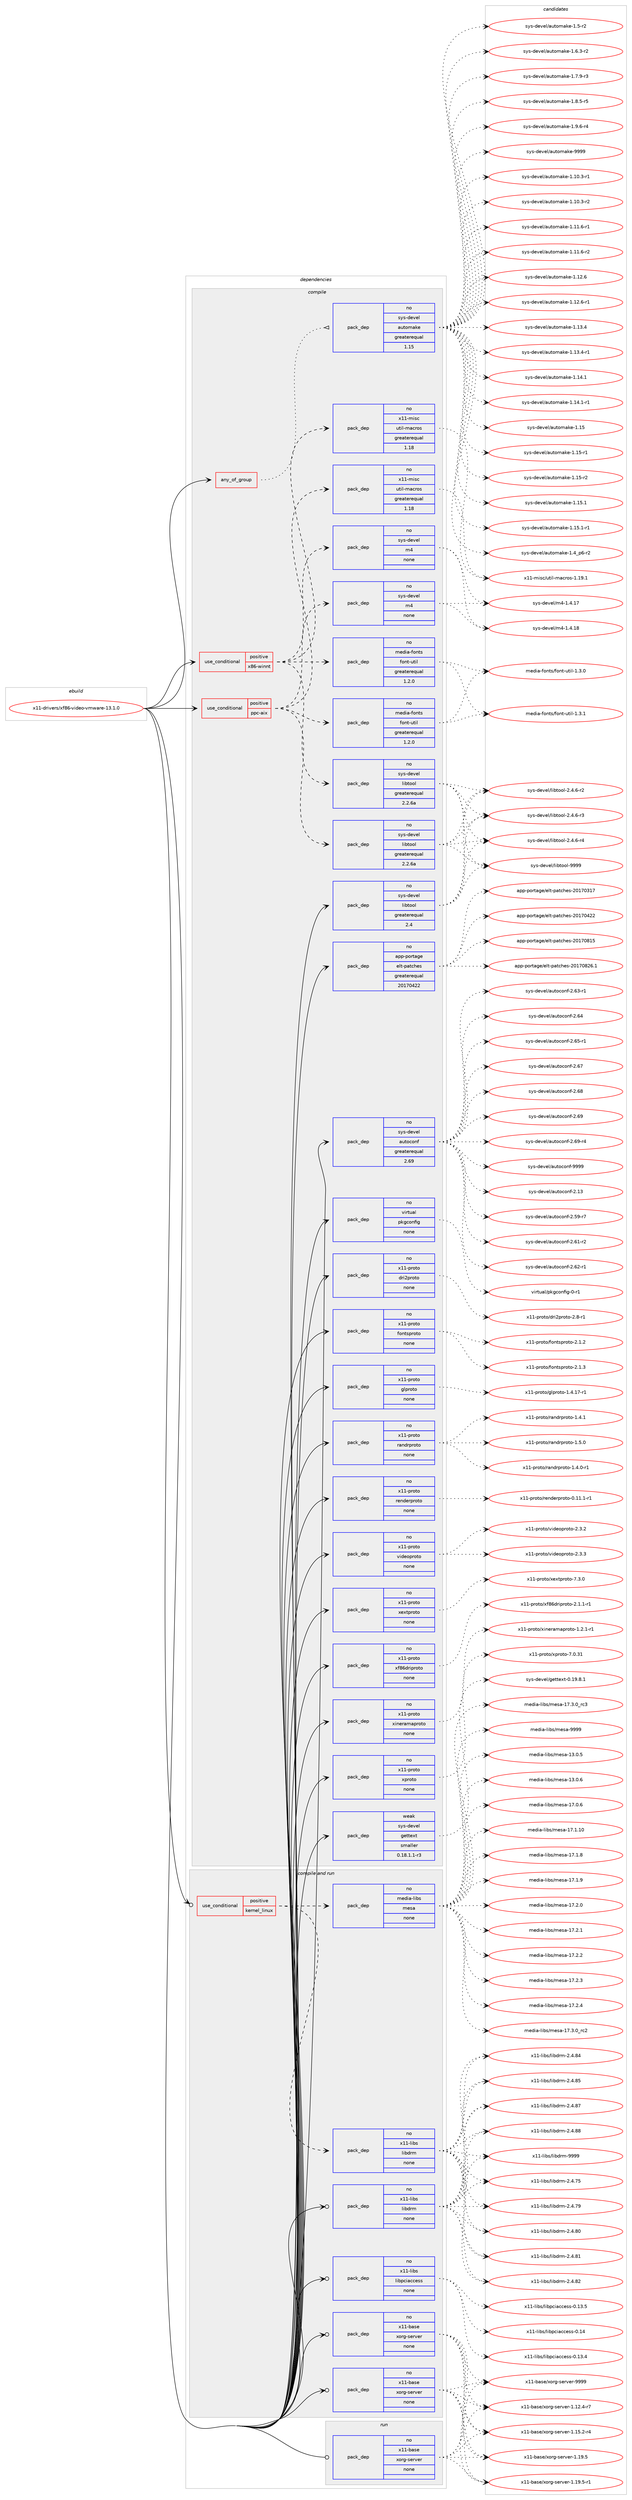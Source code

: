 digraph prolog {

# *************
# Graph options
# *************

newrank=true;
concentrate=true;
compound=true;
graph [rankdir=LR,fontname=Helvetica,fontsize=10,ranksep=1.5];#, ranksep=2.5, nodesep=0.2];
edge  [arrowhead=vee];
node  [fontname=Helvetica,fontsize=10];

# **********
# The ebuild
# **********

subgraph cluster_leftcol {
color=gray;
rank=same;
label=<<i>ebuild</i>>;
id [label="x11-drivers/xf86-video-vmware-13.1.0", color=red, width=4, href="../x11-drivers/xf86-video-vmware-13.1.0.svg"];
}

# ****************
# The dependencies
# ****************

subgraph cluster_midcol {
color=gray;
label=<<i>dependencies</i>>;
subgraph cluster_compile {
fillcolor="#eeeeee";
style=filled;
label=<<i>compile</i>>;
subgraph any9228 {
dependency515594 [label=<<TABLE BORDER="0" CELLBORDER="1" CELLSPACING="0" CELLPADDING="4"><TR><TD CELLPADDING="10">any_of_group</TD></TR></TABLE>>, shape=none, color=red];subgraph pack383946 {
dependency515595 [label=<<TABLE BORDER="0" CELLBORDER="1" CELLSPACING="0" CELLPADDING="4" WIDTH="220"><TR><TD ROWSPAN="6" CELLPADDING="30">pack_dep</TD></TR><TR><TD WIDTH="110">no</TD></TR><TR><TD>sys-devel</TD></TR><TR><TD>automake</TD></TR><TR><TD>greaterequal</TD></TR><TR><TD>1.15</TD></TR></TABLE>>, shape=none, color=blue];
}
dependency515594:e -> dependency515595:w [weight=20,style="dotted",arrowhead="oinv"];
}
id:e -> dependency515594:w [weight=20,style="solid",arrowhead="vee"];
subgraph cond122081 {
dependency515596 [label=<<TABLE BORDER="0" CELLBORDER="1" CELLSPACING="0" CELLPADDING="4"><TR><TD ROWSPAN="3" CELLPADDING="10">use_conditional</TD></TR><TR><TD>positive</TD></TR><TR><TD>ppc-aix</TD></TR></TABLE>>, shape=none, color=red];
subgraph pack383947 {
dependency515597 [label=<<TABLE BORDER="0" CELLBORDER="1" CELLSPACING="0" CELLPADDING="4" WIDTH="220"><TR><TD ROWSPAN="6" CELLPADDING="30">pack_dep</TD></TR><TR><TD WIDTH="110">no</TD></TR><TR><TD>sys-devel</TD></TR><TR><TD>libtool</TD></TR><TR><TD>greaterequal</TD></TR><TR><TD>2.2.6a</TD></TR></TABLE>>, shape=none, color=blue];
}
dependency515596:e -> dependency515597:w [weight=20,style="dashed",arrowhead="vee"];
subgraph pack383948 {
dependency515598 [label=<<TABLE BORDER="0" CELLBORDER="1" CELLSPACING="0" CELLPADDING="4" WIDTH="220"><TR><TD ROWSPAN="6" CELLPADDING="30">pack_dep</TD></TR><TR><TD WIDTH="110">no</TD></TR><TR><TD>sys-devel</TD></TR><TR><TD>m4</TD></TR><TR><TD>none</TD></TR><TR><TD></TD></TR></TABLE>>, shape=none, color=blue];
}
dependency515596:e -> dependency515598:w [weight=20,style="dashed",arrowhead="vee"];
subgraph pack383949 {
dependency515599 [label=<<TABLE BORDER="0" CELLBORDER="1" CELLSPACING="0" CELLPADDING="4" WIDTH="220"><TR><TD ROWSPAN="6" CELLPADDING="30">pack_dep</TD></TR><TR><TD WIDTH="110">no</TD></TR><TR><TD>x11-misc</TD></TR><TR><TD>util-macros</TD></TR><TR><TD>greaterequal</TD></TR><TR><TD>1.18</TD></TR></TABLE>>, shape=none, color=blue];
}
dependency515596:e -> dependency515599:w [weight=20,style="dashed",arrowhead="vee"];
subgraph pack383950 {
dependency515600 [label=<<TABLE BORDER="0" CELLBORDER="1" CELLSPACING="0" CELLPADDING="4" WIDTH="220"><TR><TD ROWSPAN="6" CELLPADDING="30">pack_dep</TD></TR><TR><TD WIDTH="110">no</TD></TR><TR><TD>media-fonts</TD></TR><TR><TD>font-util</TD></TR><TR><TD>greaterequal</TD></TR><TR><TD>1.2.0</TD></TR></TABLE>>, shape=none, color=blue];
}
dependency515596:e -> dependency515600:w [weight=20,style="dashed",arrowhead="vee"];
}
id:e -> dependency515596:w [weight=20,style="solid",arrowhead="vee"];
subgraph cond122082 {
dependency515601 [label=<<TABLE BORDER="0" CELLBORDER="1" CELLSPACING="0" CELLPADDING="4"><TR><TD ROWSPAN="3" CELLPADDING="10">use_conditional</TD></TR><TR><TD>positive</TD></TR><TR><TD>x86-winnt</TD></TR></TABLE>>, shape=none, color=red];
subgraph pack383951 {
dependency515602 [label=<<TABLE BORDER="0" CELLBORDER="1" CELLSPACING="0" CELLPADDING="4" WIDTH="220"><TR><TD ROWSPAN="6" CELLPADDING="30">pack_dep</TD></TR><TR><TD WIDTH="110">no</TD></TR><TR><TD>sys-devel</TD></TR><TR><TD>libtool</TD></TR><TR><TD>greaterequal</TD></TR><TR><TD>2.2.6a</TD></TR></TABLE>>, shape=none, color=blue];
}
dependency515601:e -> dependency515602:w [weight=20,style="dashed",arrowhead="vee"];
subgraph pack383952 {
dependency515603 [label=<<TABLE BORDER="0" CELLBORDER="1" CELLSPACING="0" CELLPADDING="4" WIDTH="220"><TR><TD ROWSPAN="6" CELLPADDING="30">pack_dep</TD></TR><TR><TD WIDTH="110">no</TD></TR><TR><TD>sys-devel</TD></TR><TR><TD>m4</TD></TR><TR><TD>none</TD></TR><TR><TD></TD></TR></TABLE>>, shape=none, color=blue];
}
dependency515601:e -> dependency515603:w [weight=20,style="dashed",arrowhead="vee"];
subgraph pack383953 {
dependency515604 [label=<<TABLE BORDER="0" CELLBORDER="1" CELLSPACING="0" CELLPADDING="4" WIDTH="220"><TR><TD ROWSPAN="6" CELLPADDING="30">pack_dep</TD></TR><TR><TD WIDTH="110">no</TD></TR><TR><TD>x11-misc</TD></TR><TR><TD>util-macros</TD></TR><TR><TD>greaterequal</TD></TR><TR><TD>1.18</TD></TR></TABLE>>, shape=none, color=blue];
}
dependency515601:e -> dependency515604:w [weight=20,style="dashed",arrowhead="vee"];
subgraph pack383954 {
dependency515605 [label=<<TABLE BORDER="0" CELLBORDER="1" CELLSPACING="0" CELLPADDING="4" WIDTH="220"><TR><TD ROWSPAN="6" CELLPADDING="30">pack_dep</TD></TR><TR><TD WIDTH="110">no</TD></TR><TR><TD>media-fonts</TD></TR><TR><TD>font-util</TD></TR><TR><TD>greaterequal</TD></TR><TR><TD>1.2.0</TD></TR></TABLE>>, shape=none, color=blue];
}
dependency515601:e -> dependency515605:w [weight=20,style="dashed",arrowhead="vee"];
}
id:e -> dependency515601:w [weight=20,style="solid",arrowhead="vee"];
subgraph pack383955 {
dependency515606 [label=<<TABLE BORDER="0" CELLBORDER="1" CELLSPACING="0" CELLPADDING="4" WIDTH="220"><TR><TD ROWSPAN="6" CELLPADDING="30">pack_dep</TD></TR><TR><TD WIDTH="110">no</TD></TR><TR><TD>app-portage</TD></TR><TR><TD>elt-patches</TD></TR><TR><TD>greaterequal</TD></TR><TR><TD>20170422</TD></TR></TABLE>>, shape=none, color=blue];
}
id:e -> dependency515606:w [weight=20,style="solid",arrowhead="vee"];
subgraph pack383956 {
dependency515607 [label=<<TABLE BORDER="0" CELLBORDER="1" CELLSPACING="0" CELLPADDING="4" WIDTH="220"><TR><TD ROWSPAN="6" CELLPADDING="30">pack_dep</TD></TR><TR><TD WIDTH="110">no</TD></TR><TR><TD>sys-devel</TD></TR><TR><TD>autoconf</TD></TR><TR><TD>greaterequal</TD></TR><TR><TD>2.69</TD></TR></TABLE>>, shape=none, color=blue];
}
id:e -> dependency515607:w [weight=20,style="solid",arrowhead="vee"];
subgraph pack383957 {
dependency515608 [label=<<TABLE BORDER="0" CELLBORDER="1" CELLSPACING="0" CELLPADDING="4" WIDTH="220"><TR><TD ROWSPAN="6" CELLPADDING="30">pack_dep</TD></TR><TR><TD WIDTH="110">no</TD></TR><TR><TD>sys-devel</TD></TR><TR><TD>libtool</TD></TR><TR><TD>greaterequal</TD></TR><TR><TD>2.4</TD></TR></TABLE>>, shape=none, color=blue];
}
id:e -> dependency515608:w [weight=20,style="solid",arrowhead="vee"];
subgraph pack383958 {
dependency515609 [label=<<TABLE BORDER="0" CELLBORDER="1" CELLSPACING="0" CELLPADDING="4" WIDTH="220"><TR><TD ROWSPAN="6" CELLPADDING="30">pack_dep</TD></TR><TR><TD WIDTH="110">no</TD></TR><TR><TD>virtual</TD></TR><TR><TD>pkgconfig</TD></TR><TR><TD>none</TD></TR><TR><TD></TD></TR></TABLE>>, shape=none, color=blue];
}
id:e -> dependency515609:w [weight=20,style="solid",arrowhead="vee"];
subgraph pack383959 {
dependency515610 [label=<<TABLE BORDER="0" CELLBORDER="1" CELLSPACING="0" CELLPADDING="4" WIDTH="220"><TR><TD ROWSPAN="6" CELLPADDING="30">pack_dep</TD></TR><TR><TD WIDTH="110">no</TD></TR><TR><TD>x11-proto</TD></TR><TR><TD>dri2proto</TD></TR><TR><TD>none</TD></TR><TR><TD></TD></TR></TABLE>>, shape=none, color=blue];
}
id:e -> dependency515610:w [weight=20,style="solid",arrowhead="vee"];
subgraph pack383960 {
dependency515611 [label=<<TABLE BORDER="0" CELLBORDER="1" CELLSPACING="0" CELLPADDING="4" WIDTH="220"><TR><TD ROWSPAN="6" CELLPADDING="30">pack_dep</TD></TR><TR><TD WIDTH="110">no</TD></TR><TR><TD>x11-proto</TD></TR><TR><TD>fontsproto</TD></TR><TR><TD>none</TD></TR><TR><TD></TD></TR></TABLE>>, shape=none, color=blue];
}
id:e -> dependency515611:w [weight=20,style="solid",arrowhead="vee"];
subgraph pack383961 {
dependency515612 [label=<<TABLE BORDER="0" CELLBORDER="1" CELLSPACING="0" CELLPADDING="4" WIDTH="220"><TR><TD ROWSPAN="6" CELLPADDING="30">pack_dep</TD></TR><TR><TD WIDTH="110">no</TD></TR><TR><TD>x11-proto</TD></TR><TR><TD>glproto</TD></TR><TR><TD>none</TD></TR><TR><TD></TD></TR></TABLE>>, shape=none, color=blue];
}
id:e -> dependency515612:w [weight=20,style="solid",arrowhead="vee"];
subgraph pack383962 {
dependency515613 [label=<<TABLE BORDER="0" CELLBORDER="1" CELLSPACING="0" CELLPADDING="4" WIDTH="220"><TR><TD ROWSPAN="6" CELLPADDING="30">pack_dep</TD></TR><TR><TD WIDTH="110">no</TD></TR><TR><TD>x11-proto</TD></TR><TR><TD>randrproto</TD></TR><TR><TD>none</TD></TR><TR><TD></TD></TR></TABLE>>, shape=none, color=blue];
}
id:e -> dependency515613:w [weight=20,style="solid",arrowhead="vee"];
subgraph pack383963 {
dependency515614 [label=<<TABLE BORDER="0" CELLBORDER="1" CELLSPACING="0" CELLPADDING="4" WIDTH="220"><TR><TD ROWSPAN="6" CELLPADDING="30">pack_dep</TD></TR><TR><TD WIDTH="110">no</TD></TR><TR><TD>x11-proto</TD></TR><TR><TD>renderproto</TD></TR><TR><TD>none</TD></TR><TR><TD></TD></TR></TABLE>>, shape=none, color=blue];
}
id:e -> dependency515614:w [weight=20,style="solid",arrowhead="vee"];
subgraph pack383964 {
dependency515615 [label=<<TABLE BORDER="0" CELLBORDER="1" CELLSPACING="0" CELLPADDING="4" WIDTH="220"><TR><TD ROWSPAN="6" CELLPADDING="30">pack_dep</TD></TR><TR><TD WIDTH="110">no</TD></TR><TR><TD>x11-proto</TD></TR><TR><TD>videoproto</TD></TR><TR><TD>none</TD></TR><TR><TD></TD></TR></TABLE>>, shape=none, color=blue];
}
id:e -> dependency515615:w [weight=20,style="solid",arrowhead="vee"];
subgraph pack383965 {
dependency515616 [label=<<TABLE BORDER="0" CELLBORDER="1" CELLSPACING="0" CELLPADDING="4" WIDTH="220"><TR><TD ROWSPAN="6" CELLPADDING="30">pack_dep</TD></TR><TR><TD WIDTH="110">no</TD></TR><TR><TD>x11-proto</TD></TR><TR><TD>xextproto</TD></TR><TR><TD>none</TD></TR><TR><TD></TD></TR></TABLE>>, shape=none, color=blue];
}
id:e -> dependency515616:w [weight=20,style="solid",arrowhead="vee"];
subgraph pack383966 {
dependency515617 [label=<<TABLE BORDER="0" CELLBORDER="1" CELLSPACING="0" CELLPADDING="4" WIDTH="220"><TR><TD ROWSPAN="6" CELLPADDING="30">pack_dep</TD></TR><TR><TD WIDTH="110">no</TD></TR><TR><TD>x11-proto</TD></TR><TR><TD>xf86driproto</TD></TR><TR><TD>none</TD></TR><TR><TD></TD></TR></TABLE>>, shape=none, color=blue];
}
id:e -> dependency515617:w [weight=20,style="solid",arrowhead="vee"];
subgraph pack383967 {
dependency515618 [label=<<TABLE BORDER="0" CELLBORDER="1" CELLSPACING="0" CELLPADDING="4" WIDTH="220"><TR><TD ROWSPAN="6" CELLPADDING="30">pack_dep</TD></TR><TR><TD WIDTH="110">no</TD></TR><TR><TD>x11-proto</TD></TR><TR><TD>xineramaproto</TD></TR><TR><TD>none</TD></TR><TR><TD></TD></TR></TABLE>>, shape=none, color=blue];
}
id:e -> dependency515618:w [weight=20,style="solid",arrowhead="vee"];
subgraph pack383968 {
dependency515619 [label=<<TABLE BORDER="0" CELLBORDER="1" CELLSPACING="0" CELLPADDING="4" WIDTH="220"><TR><TD ROWSPAN="6" CELLPADDING="30">pack_dep</TD></TR><TR><TD WIDTH="110">no</TD></TR><TR><TD>x11-proto</TD></TR><TR><TD>xproto</TD></TR><TR><TD>none</TD></TR><TR><TD></TD></TR></TABLE>>, shape=none, color=blue];
}
id:e -> dependency515619:w [weight=20,style="solid",arrowhead="vee"];
subgraph pack383969 {
dependency515620 [label=<<TABLE BORDER="0" CELLBORDER="1" CELLSPACING="0" CELLPADDING="4" WIDTH="220"><TR><TD ROWSPAN="6" CELLPADDING="30">pack_dep</TD></TR><TR><TD WIDTH="110">weak</TD></TR><TR><TD>sys-devel</TD></TR><TR><TD>gettext</TD></TR><TR><TD>smaller</TD></TR><TR><TD>0.18.1.1-r3</TD></TR></TABLE>>, shape=none, color=blue];
}
id:e -> dependency515620:w [weight=20,style="solid",arrowhead="vee"];
}
subgraph cluster_compileandrun {
fillcolor="#eeeeee";
style=filled;
label=<<i>compile and run</i>>;
subgraph cond122083 {
dependency515621 [label=<<TABLE BORDER="0" CELLBORDER="1" CELLSPACING="0" CELLPADDING="4"><TR><TD ROWSPAN="3" CELLPADDING="10">use_conditional</TD></TR><TR><TD>positive</TD></TR><TR><TD>kernel_linux</TD></TR></TABLE>>, shape=none, color=red];
subgraph pack383970 {
dependency515622 [label=<<TABLE BORDER="0" CELLBORDER="1" CELLSPACING="0" CELLPADDING="4" WIDTH="220"><TR><TD ROWSPAN="6" CELLPADDING="30">pack_dep</TD></TR><TR><TD WIDTH="110">no</TD></TR><TR><TD>x11-libs</TD></TR><TR><TD>libdrm</TD></TR><TR><TD>none</TD></TR><TR><TD></TD></TR></TABLE>>, shape=none, color=blue];
}
dependency515621:e -> dependency515622:w [weight=20,style="dashed",arrowhead="vee"];
subgraph pack383971 {
dependency515623 [label=<<TABLE BORDER="0" CELLBORDER="1" CELLSPACING="0" CELLPADDING="4" WIDTH="220"><TR><TD ROWSPAN="6" CELLPADDING="30">pack_dep</TD></TR><TR><TD WIDTH="110">no</TD></TR><TR><TD>media-libs</TD></TR><TR><TD>mesa</TD></TR><TR><TD>none</TD></TR><TR><TD></TD></TR></TABLE>>, shape=none, color=blue];
}
dependency515621:e -> dependency515623:w [weight=20,style="dashed",arrowhead="vee"];
}
id:e -> dependency515621:w [weight=20,style="solid",arrowhead="odotvee"];
subgraph pack383972 {
dependency515624 [label=<<TABLE BORDER="0" CELLBORDER="1" CELLSPACING="0" CELLPADDING="4" WIDTH="220"><TR><TD ROWSPAN="6" CELLPADDING="30">pack_dep</TD></TR><TR><TD WIDTH="110">no</TD></TR><TR><TD>x11-base</TD></TR><TR><TD>xorg-server</TD></TR><TR><TD>none</TD></TR><TR><TD></TD></TR></TABLE>>, shape=none, color=blue];
}
id:e -> dependency515624:w [weight=20,style="solid",arrowhead="odotvee"];
subgraph pack383973 {
dependency515625 [label=<<TABLE BORDER="0" CELLBORDER="1" CELLSPACING="0" CELLPADDING="4" WIDTH="220"><TR><TD ROWSPAN="6" CELLPADDING="30">pack_dep</TD></TR><TR><TD WIDTH="110">no</TD></TR><TR><TD>x11-base</TD></TR><TR><TD>xorg-server</TD></TR><TR><TD>none</TD></TR><TR><TD></TD></TR></TABLE>>, shape=none, color=blue];
}
id:e -> dependency515625:w [weight=20,style="solid",arrowhead="odotvee"];
subgraph pack383974 {
dependency515626 [label=<<TABLE BORDER="0" CELLBORDER="1" CELLSPACING="0" CELLPADDING="4" WIDTH="220"><TR><TD ROWSPAN="6" CELLPADDING="30">pack_dep</TD></TR><TR><TD WIDTH="110">no</TD></TR><TR><TD>x11-libs</TD></TR><TR><TD>libdrm</TD></TR><TR><TD>none</TD></TR><TR><TD></TD></TR></TABLE>>, shape=none, color=blue];
}
id:e -> dependency515626:w [weight=20,style="solid",arrowhead="odotvee"];
subgraph pack383975 {
dependency515627 [label=<<TABLE BORDER="0" CELLBORDER="1" CELLSPACING="0" CELLPADDING="4" WIDTH="220"><TR><TD ROWSPAN="6" CELLPADDING="30">pack_dep</TD></TR><TR><TD WIDTH="110">no</TD></TR><TR><TD>x11-libs</TD></TR><TR><TD>libpciaccess</TD></TR><TR><TD>none</TD></TR><TR><TD></TD></TR></TABLE>>, shape=none, color=blue];
}
id:e -> dependency515627:w [weight=20,style="solid",arrowhead="odotvee"];
}
subgraph cluster_run {
fillcolor="#eeeeee";
style=filled;
label=<<i>run</i>>;
subgraph pack383976 {
dependency515628 [label=<<TABLE BORDER="0" CELLBORDER="1" CELLSPACING="0" CELLPADDING="4" WIDTH="220"><TR><TD ROWSPAN="6" CELLPADDING="30">pack_dep</TD></TR><TR><TD WIDTH="110">no</TD></TR><TR><TD>x11-base</TD></TR><TR><TD>xorg-server</TD></TR><TR><TD>none</TD></TR><TR><TD></TD></TR></TABLE>>, shape=none, color=blue];
}
id:e -> dependency515628:w [weight=20,style="solid",arrowhead="odot"];
}
}

# **************
# The candidates
# **************

subgraph cluster_choices {
rank=same;
color=gray;
label=<<i>candidates</i>>;

subgraph choice383946 {
color=black;
nodesep=1;
choice11512111545100101118101108479711711611110997107101454946494846514511449 [label="sys-devel/automake-1.10.3-r1", color=red, width=4,href="../sys-devel/automake-1.10.3-r1.svg"];
choice11512111545100101118101108479711711611110997107101454946494846514511450 [label="sys-devel/automake-1.10.3-r2", color=red, width=4,href="../sys-devel/automake-1.10.3-r2.svg"];
choice11512111545100101118101108479711711611110997107101454946494946544511449 [label="sys-devel/automake-1.11.6-r1", color=red, width=4,href="../sys-devel/automake-1.11.6-r1.svg"];
choice11512111545100101118101108479711711611110997107101454946494946544511450 [label="sys-devel/automake-1.11.6-r2", color=red, width=4,href="../sys-devel/automake-1.11.6-r2.svg"];
choice1151211154510010111810110847971171161111099710710145494649504654 [label="sys-devel/automake-1.12.6", color=red, width=4,href="../sys-devel/automake-1.12.6.svg"];
choice11512111545100101118101108479711711611110997107101454946495046544511449 [label="sys-devel/automake-1.12.6-r1", color=red, width=4,href="../sys-devel/automake-1.12.6-r1.svg"];
choice1151211154510010111810110847971171161111099710710145494649514652 [label="sys-devel/automake-1.13.4", color=red, width=4,href="../sys-devel/automake-1.13.4.svg"];
choice11512111545100101118101108479711711611110997107101454946495146524511449 [label="sys-devel/automake-1.13.4-r1", color=red, width=4,href="../sys-devel/automake-1.13.4-r1.svg"];
choice1151211154510010111810110847971171161111099710710145494649524649 [label="sys-devel/automake-1.14.1", color=red, width=4,href="../sys-devel/automake-1.14.1.svg"];
choice11512111545100101118101108479711711611110997107101454946495246494511449 [label="sys-devel/automake-1.14.1-r1", color=red, width=4,href="../sys-devel/automake-1.14.1-r1.svg"];
choice115121115451001011181011084797117116111109971071014549464953 [label="sys-devel/automake-1.15", color=red, width=4,href="../sys-devel/automake-1.15.svg"];
choice1151211154510010111810110847971171161111099710710145494649534511449 [label="sys-devel/automake-1.15-r1", color=red, width=4,href="../sys-devel/automake-1.15-r1.svg"];
choice1151211154510010111810110847971171161111099710710145494649534511450 [label="sys-devel/automake-1.15-r2", color=red, width=4,href="../sys-devel/automake-1.15-r2.svg"];
choice1151211154510010111810110847971171161111099710710145494649534649 [label="sys-devel/automake-1.15.1", color=red, width=4,href="../sys-devel/automake-1.15.1.svg"];
choice11512111545100101118101108479711711611110997107101454946495346494511449 [label="sys-devel/automake-1.15.1-r1", color=red, width=4,href="../sys-devel/automake-1.15.1-r1.svg"];
choice115121115451001011181011084797117116111109971071014549465295112544511450 [label="sys-devel/automake-1.4_p6-r2", color=red, width=4,href="../sys-devel/automake-1.4_p6-r2.svg"];
choice11512111545100101118101108479711711611110997107101454946534511450 [label="sys-devel/automake-1.5-r2", color=red, width=4,href="../sys-devel/automake-1.5-r2.svg"];
choice115121115451001011181011084797117116111109971071014549465446514511450 [label="sys-devel/automake-1.6.3-r2", color=red, width=4,href="../sys-devel/automake-1.6.3-r2.svg"];
choice115121115451001011181011084797117116111109971071014549465546574511451 [label="sys-devel/automake-1.7.9-r3", color=red, width=4,href="../sys-devel/automake-1.7.9-r3.svg"];
choice115121115451001011181011084797117116111109971071014549465646534511453 [label="sys-devel/automake-1.8.5-r5", color=red, width=4,href="../sys-devel/automake-1.8.5-r5.svg"];
choice115121115451001011181011084797117116111109971071014549465746544511452 [label="sys-devel/automake-1.9.6-r4", color=red, width=4,href="../sys-devel/automake-1.9.6-r4.svg"];
choice115121115451001011181011084797117116111109971071014557575757 [label="sys-devel/automake-9999", color=red, width=4,href="../sys-devel/automake-9999.svg"];
dependency515595:e -> choice11512111545100101118101108479711711611110997107101454946494846514511449:w [style=dotted,weight="100"];
dependency515595:e -> choice11512111545100101118101108479711711611110997107101454946494846514511450:w [style=dotted,weight="100"];
dependency515595:e -> choice11512111545100101118101108479711711611110997107101454946494946544511449:w [style=dotted,weight="100"];
dependency515595:e -> choice11512111545100101118101108479711711611110997107101454946494946544511450:w [style=dotted,weight="100"];
dependency515595:e -> choice1151211154510010111810110847971171161111099710710145494649504654:w [style=dotted,weight="100"];
dependency515595:e -> choice11512111545100101118101108479711711611110997107101454946495046544511449:w [style=dotted,weight="100"];
dependency515595:e -> choice1151211154510010111810110847971171161111099710710145494649514652:w [style=dotted,weight="100"];
dependency515595:e -> choice11512111545100101118101108479711711611110997107101454946495146524511449:w [style=dotted,weight="100"];
dependency515595:e -> choice1151211154510010111810110847971171161111099710710145494649524649:w [style=dotted,weight="100"];
dependency515595:e -> choice11512111545100101118101108479711711611110997107101454946495246494511449:w [style=dotted,weight="100"];
dependency515595:e -> choice115121115451001011181011084797117116111109971071014549464953:w [style=dotted,weight="100"];
dependency515595:e -> choice1151211154510010111810110847971171161111099710710145494649534511449:w [style=dotted,weight="100"];
dependency515595:e -> choice1151211154510010111810110847971171161111099710710145494649534511450:w [style=dotted,weight="100"];
dependency515595:e -> choice1151211154510010111810110847971171161111099710710145494649534649:w [style=dotted,weight="100"];
dependency515595:e -> choice11512111545100101118101108479711711611110997107101454946495346494511449:w [style=dotted,weight="100"];
dependency515595:e -> choice115121115451001011181011084797117116111109971071014549465295112544511450:w [style=dotted,weight="100"];
dependency515595:e -> choice11512111545100101118101108479711711611110997107101454946534511450:w [style=dotted,weight="100"];
dependency515595:e -> choice115121115451001011181011084797117116111109971071014549465446514511450:w [style=dotted,weight="100"];
dependency515595:e -> choice115121115451001011181011084797117116111109971071014549465546574511451:w [style=dotted,weight="100"];
dependency515595:e -> choice115121115451001011181011084797117116111109971071014549465646534511453:w [style=dotted,weight="100"];
dependency515595:e -> choice115121115451001011181011084797117116111109971071014549465746544511452:w [style=dotted,weight="100"];
dependency515595:e -> choice115121115451001011181011084797117116111109971071014557575757:w [style=dotted,weight="100"];
}
subgraph choice383947 {
color=black;
nodesep=1;
choice1151211154510010111810110847108105981161111111084550465246544511450 [label="sys-devel/libtool-2.4.6-r2", color=red, width=4,href="../sys-devel/libtool-2.4.6-r2.svg"];
choice1151211154510010111810110847108105981161111111084550465246544511451 [label="sys-devel/libtool-2.4.6-r3", color=red, width=4,href="../sys-devel/libtool-2.4.6-r3.svg"];
choice1151211154510010111810110847108105981161111111084550465246544511452 [label="sys-devel/libtool-2.4.6-r4", color=red, width=4,href="../sys-devel/libtool-2.4.6-r4.svg"];
choice1151211154510010111810110847108105981161111111084557575757 [label="sys-devel/libtool-9999", color=red, width=4,href="../sys-devel/libtool-9999.svg"];
dependency515597:e -> choice1151211154510010111810110847108105981161111111084550465246544511450:w [style=dotted,weight="100"];
dependency515597:e -> choice1151211154510010111810110847108105981161111111084550465246544511451:w [style=dotted,weight="100"];
dependency515597:e -> choice1151211154510010111810110847108105981161111111084550465246544511452:w [style=dotted,weight="100"];
dependency515597:e -> choice1151211154510010111810110847108105981161111111084557575757:w [style=dotted,weight="100"];
}
subgraph choice383948 {
color=black;
nodesep=1;
choice11512111545100101118101108471095245494652464955 [label="sys-devel/m4-1.4.17", color=red, width=4,href="../sys-devel/m4-1.4.17.svg"];
choice11512111545100101118101108471095245494652464956 [label="sys-devel/m4-1.4.18", color=red, width=4,href="../sys-devel/m4-1.4.18.svg"];
dependency515598:e -> choice11512111545100101118101108471095245494652464955:w [style=dotted,weight="100"];
dependency515598:e -> choice11512111545100101118101108471095245494652464956:w [style=dotted,weight="100"];
}
subgraph choice383949 {
color=black;
nodesep=1;
choice120494945109105115994711711610510845109979911411111545494649574649 [label="x11-misc/util-macros-1.19.1", color=red, width=4,href="../x11-misc/util-macros-1.19.1.svg"];
dependency515599:e -> choice120494945109105115994711711610510845109979911411111545494649574649:w [style=dotted,weight="100"];
}
subgraph choice383950 {
color=black;
nodesep=1;
choice10910110010597451021111101161154710211111011645117116105108454946514648 [label="media-fonts/font-util-1.3.0", color=red, width=4,href="../media-fonts/font-util-1.3.0.svg"];
choice10910110010597451021111101161154710211111011645117116105108454946514649 [label="media-fonts/font-util-1.3.1", color=red, width=4,href="../media-fonts/font-util-1.3.1.svg"];
dependency515600:e -> choice10910110010597451021111101161154710211111011645117116105108454946514648:w [style=dotted,weight="100"];
dependency515600:e -> choice10910110010597451021111101161154710211111011645117116105108454946514649:w [style=dotted,weight="100"];
}
subgraph choice383951 {
color=black;
nodesep=1;
choice1151211154510010111810110847108105981161111111084550465246544511450 [label="sys-devel/libtool-2.4.6-r2", color=red, width=4,href="../sys-devel/libtool-2.4.6-r2.svg"];
choice1151211154510010111810110847108105981161111111084550465246544511451 [label="sys-devel/libtool-2.4.6-r3", color=red, width=4,href="../sys-devel/libtool-2.4.6-r3.svg"];
choice1151211154510010111810110847108105981161111111084550465246544511452 [label="sys-devel/libtool-2.4.6-r4", color=red, width=4,href="../sys-devel/libtool-2.4.6-r4.svg"];
choice1151211154510010111810110847108105981161111111084557575757 [label="sys-devel/libtool-9999", color=red, width=4,href="../sys-devel/libtool-9999.svg"];
dependency515602:e -> choice1151211154510010111810110847108105981161111111084550465246544511450:w [style=dotted,weight="100"];
dependency515602:e -> choice1151211154510010111810110847108105981161111111084550465246544511451:w [style=dotted,weight="100"];
dependency515602:e -> choice1151211154510010111810110847108105981161111111084550465246544511452:w [style=dotted,weight="100"];
dependency515602:e -> choice1151211154510010111810110847108105981161111111084557575757:w [style=dotted,weight="100"];
}
subgraph choice383952 {
color=black;
nodesep=1;
choice11512111545100101118101108471095245494652464955 [label="sys-devel/m4-1.4.17", color=red, width=4,href="../sys-devel/m4-1.4.17.svg"];
choice11512111545100101118101108471095245494652464956 [label="sys-devel/m4-1.4.18", color=red, width=4,href="../sys-devel/m4-1.4.18.svg"];
dependency515603:e -> choice11512111545100101118101108471095245494652464955:w [style=dotted,weight="100"];
dependency515603:e -> choice11512111545100101118101108471095245494652464956:w [style=dotted,weight="100"];
}
subgraph choice383953 {
color=black;
nodesep=1;
choice120494945109105115994711711610510845109979911411111545494649574649 [label="x11-misc/util-macros-1.19.1", color=red, width=4,href="../x11-misc/util-macros-1.19.1.svg"];
dependency515604:e -> choice120494945109105115994711711610510845109979911411111545494649574649:w [style=dotted,weight="100"];
}
subgraph choice383954 {
color=black;
nodesep=1;
choice10910110010597451021111101161154710211111011645117116105108454946514648 [label="media-fonts/font-util-1.3.0", color=red, width=4,href="../media-fonts/font-util-1.3.0.svg"];
choice10910110010597451021111101161154710211111011645117116105108454946514649 [label="media-fonts/font-util-1.3.1", color=red, width=4,href="../media-fonts/font-util-1.3.1.svg"];
dependency515605:e -> choice10910110010597451021111101161154710211111011645117116105108454946514648:w [style=dotted,weight="100"];
dependency515605:e -> choice10910110010597451021111101161154710211111011645117116105108454946514649:w [style=dotted,weight="100"];
}
subgraph choice383955 {
color=black;
nodesep=1;
choice97112112451121111141169710310147101108116451129711699104101115455048495548514955 [label="app-portage/elt-patches-20170317", color=red, width=4,href="../app-portage/elt-patches-20170317.svg"];
choice97112112451121111141169710310147101108116451129711699104101115455048495548525050 [label="app-portage/elt-patches-20170422", color=red, width=4,href="../app-portage/elt-patches-20170422.svg"];
choice97112112451121111141169710310147101108116451129711699104101115455048495548564953 [label="app-portage/elt-patches-20170815", color=red, width=4,href="../app-portage/elt-patches-20170815.svg"];
choice971121124511211111411697103101471011081164511297116991041011154550484955485650544649 [label="app-portage/elt-patches-20170826.1", color=red, width=4,href="../app-portage/elt-patches-20170826.1.svg"];
dependency515606:e -> choice97112112451121111141169710310147101108116451129711699104101115455048495548514955:w [style=dotted,weight="100"];
dependency515606:e -> choice97112112451121111141169710310147101108116451129711699104101115455048495548525050:w [style=dotted,weight="100"];
dependency515606:e -> choice97112112451121111141169710310147101108116451129711699104101115455048495548564953:w [style=dotted,weight="100"];
dependency515606:e -> choice971121124511211111411697103101471011081164511297116991041011154550484955485650544649:w [style=dotted,weight="100"];
}
subgraph choice383956 {
color=black;
nodesep=1;
choice115121115451001011181011084797117116111991111101024550464951 [label="sys-devel/autoconf-2.13", color=red, width=4,href="../sys-devel/autoconf-2.13.svg"];
choice1151211154510010111810110847971171161119911111010245504653574511455 [label="sys-devel/autoconf-2.59-r7", color=red, width=4,href="../sys-devel/autoconf-2.59-r7.svg"];
choice1151211154510010111810110847971171161119911111010245504654494511450 [label="sys-devel/autoconf-2.61-r2", color=red, width=4,href="../sys-devel/autoconf-2.61-r2.svg"];
choice1151211154510010111810110847971171161119911111010245504654504511449 [label="sys-devel/autoconf-2.62-r1", color=red, width=4,href="../sys-devel/autoconf-2.62-r1.svg"];
choice1151211154510010111810110847971171161119911111010245504654514511449 [label="sys-devel/autoconf-2.63-r1", color=red, width=4,href="../sys-devel/autoconf-2.63-r1.svg"];
choice115121115451001011181011084797117116111991111101024550465452 [label="sys-devel/autoconf-2.64", color=red, width=4,href="../sys-devel/autoconf-2.64.svg"];
choice1151211154510010111810110847971171161119911111010245504654534511449 [label="sys-devel/autoconf-2.65-r1", color=red, width=4,href="../sys-devel/autoconf-2.65-r1.svg"];
choice115121115451001011181011084797117116111991111101024550465455 [label="sys-devel/autoconf-2.67", color=red, width=4,href="../sys-devel/autoconf-2.67.svg"];
choice115121115451001011181011084797117116111991111101024550465456 [label="sys-devel/autoconf-2.68", color=red, width=4,href="../sys-devel/autoconf-2.68.svg"];
choice115121115451001011181011084797117116111991111101024550465457 [label="sys-devel/autoconf-2.69", color=red, width=4,href="../sys-devel/autoconf-2.69.svg"];
choice1151211154510010111810110847971171161119911111010245504654574511452 [label="sys-devel/autoconf-2.69-r4", color=red, width=4,href="../sys-devel/autoconf-2.69-r4.svg"];
choice115121115451001011181011084797117116111991111101024557575757 [label="sys-devel/autoconf-9999", color=red, width=4,href="../sys-devel/autoconf-9999.svg"];
dependency515607:e -> choice115121115451001011181011084797117116111991111101024550464951:w [style=dotted,weight="100"];
dependency515607:e -> choice1151211154510010111810110847971171161119911111010245504653574511455:w [style=dotted,weight="100"];
dependency515607:e -> choice1151211154510010111810110847971171161119911111010245504654494511450:w [style=dotted,weight="100"];
dependency515607:e -> choice1151211154510010111810110847971171161119911111010245504654504511449:w [style=dotted,weight="100"];
dependency515607:e -> choice1151211154510010111810110847971171161119911111010245504654514511449:w [style=dotted,weight="100"];
dependency515607:e -> choice115121115451001011181011084797117116111991111101024550465452:w [style=dotted,weight="100"];
dependency515607:e -> choice1151211154510010111810110847971171161119911111010245504654534511449:w [style=dotted,weight="100"];
dependency515607:e -> choice115121115451001011181011084797117116111991111101024550465455:w [style=dotted,weight="100"];
dependency515607:e -> choice115121115451001011181011084797117116111991111101024550465456:w [style=dotted,weight="100"];
dependency515607:e -> choice115121115451001011181011084797117116111991111101024550465457:w [style=dotted,weight="100"];
dependency515607:e -> choice1151211154510010111810110847971171161119911111010245504654574511452:w [style=dotted,weight="100"];
dependency515607:e -> choice115121115451001011181011084797117116111991111101024557575757:w [style=dotted,weight="100"];
}
subgraph choice383957 {
color=black;
nodesep=1;
choice1151211154510010111810110847108105981161111111084550465246544511450 [label="sys-devel/libtool-2.4.6-r2", color=red, width=4,href="../sys-devel/libtool-2.4.6-r2.svg"];
choice1151211154510010111810110847108105981161111111084550465246544511451 [label="sys-devel/libtool-2.4.6-r3", color=red, width=4,href="../sys-devel/libtool-2.4.6-r3.svg"];
choice1151211154510010111810110847108105981161111111084550465246544511452 [label="sys-devel/libtool-2.4.6-r4", color=red, width=4,href="../sys-devel/libtool-2.4.6-r4.svg"];
choice1151211154510010111810110847108105981161111111084557575757 [label="sys-devel/libtool-9999", color=red, width=4,href="../sys-devel/libtool-9999.svg"];
dependency515608:e -> choice1151211154510010111810110847108105981161111111084550465246544511450:w [style=dotted,weight="100"];
dependency515608:e -> choice1151211154510010111810110847108105981161111111084550465246544511451:w [style=dotted,weight="100"];
dependency515608:e -> choice1151211154510010111810110847108105981161111111084550465246544511452:w [style=dotted,weight="100"];
dependency515608:e -> choice1151211154510010111810110847108105981161111111084557575757:w [style=dotted,weight="100"];
}
subgraph choice383958 {
color=black;
nodesep=1;
choice11810511411611797108471121071039911111010210510345484511449 [label="virtual/pkgconfig-0-r1", color=red, width=4,href="../virtual/pkgconfig-0-r1.svg"];
dependency515609:e -> choice11810511411611797108471121071039911111010210510345484511449:w [style=dotted,weight="100"];
}
subgraph choice383959 {
color=black;
nodesep=1;
choice1204949451121141111161114710011410550112114111116111455046564511449 [label="x11-proto/dri2proto-2.8-r1", color=red, width=4,href="../x11-proto/dri2proto-2.8-r1.svg"];
dependency515610:e -> choice1204949451121141111161114710011410550112114111116111455046564511449:w [style=dotted,weight="100"];
}
subgraph choice383960 {
color=black;
nodesep=1;
choice12049494511211411111611147102111110116115112114111116111455046494650 [label="x11-proto/fontsproto-2.1.2", color=red, width=4,href="../x11-proto/fontsproto-2.1.2.svg"];
choice12049494511211411111611147102111110116115112114111116111455046494651 [label="x11-proto/fontsproto-2.1.3", color=red, width=4,href="../x11-proto/fontsproto-2.1.3.svg"];
dependency515611:e -> choice12049494511211411111611147102111110116115112114111116111455046494650:w [style=dotted,weight="100"];
dependency515611:e -> choice12049494511211411111611147102111110116115112114111116111455046494651:w [style=dotted,weight="100"];
}
subgraph choice383961 {
color=black;
nodesep=1;
choice12049494511211411111611147103108112114111116111454946524649554511449 [label="x11-proto/glproto-1.4.17-r1", color=red, width=4,href="../x11-proto/glproto-1.4.17-r1.svg"];
dependency515612:e -> choice12049494511211411111611147103108112114111116111454946524649554511449:w [style=dotted,weight="100"];
}
subgraph choice383962 {
color=black;
nodesep=1;
choice12049494511211411111611147114971101001141121141111161114549465246484511449 [label="x11-proto/randrproto-1.4.0-r1", color=red, width=4,href="../x11-proto/randrproto-1.4.0-r1.svg"];
choice1204949451121141111161114711497110100114112114111116111454946524649 [label="x11-proto/randrproto-1.4.1", color=red, width=4,href="../x11-proto/randrproto-1.4.1.svg"];
choice1204949451121141111161114711497110100114112114111116111454946534648 [label="x11-proto/randrproto-1.5.0", color=red, width=4,href="../x11-proto/randrproto-1.5.0.svg"];
dependency515613:e -> choice12049494511211411111611147114971101001141121141111161114549465246484511449:w [style=dotted,weight="100"];
dependency515613:e -> choice1204949451121141111161114711497110100114112114111116111454946524649:w [style=dotted,weight="100"];
dependency515613:e -> choice1204949451121141111161114711497110100114112114111116111454946534648:w [style=dotted,weight="100"];
}
subgraph choice383963 {
color=black;
nodesep=1;
choice12049494511211411111611147114101110100101114112114111116111454846494946494511449 [label="x11-proto/renderproto-0.11.1-r1", color=red, width=4,href="../x11-proto/renderproto-0.11.1-r1.svg"];
dependency515614:e -> choice12049494511211411111611147114101110100101114112114111116111454846494946494511449:w [style=dotted,weight="100"];
}
subgraph choice383964 {
color=black;
nodesep=1;
choice12049494511211411111611147118105100101111112114111116111455046514650 [label="x11-proto/videoproto-2.3.2", color=red, width=4,href="../x11-proto/videoproto-2.3.2.svg"];
choice12049494511211411111611147118105100101111112114111116111455046514651 [label="x11-proto/videoproto-2.3.3", color=red, width=4,href="../x11-proto/videoproto-2.3.3.svg"];
dependency515615:e -> choice12049494511211411111611147118105100101111112114111116111455046514650:w [style=dotted,weight="100"];
dependency515615:e -> choice12049494511211411111611147118105100101111112114111116111455046514651:w [style=dotted,weight="100"];
}
subgraph choice383965 {
color=black;
nodesep=1;
choice12049494511211411111611147120101120116112114111116111455546514648 [label="x11-proto/xextproto-7.3.0", color=red, width=4,href="../x11-proto/xextproto-7.3.0.svg"];
dependency515616:e -> choice12049494511211411111611147120101120116112114111116111455546514648:w [style=dotted,weight="100"];
}
subgraph choice383966 {
color=black;
nodesep=1;
choice1204949451121141111161114712010256541001141051121141111161114550464946494511449 [label="x11-proto/xf86driproto-2.1.1-r1", color=red, width=4,href="../x11-proto/xf86driproto-2.1.1-r1.svg"];
dependency515617:e -> choice1204949451121141111161114712010256541001141051121141111161114550464946494511449:w [style=dotted,weight="100"];
}
subgraph choice383967 {
color=black;
nodesep=1;
choice1204949451121141111161114712010511010111497109971121141111161114549465046494511449 [label="x11-proto/xineramaproto-1.2.1-r1", color=red, width=4,href="../x11-proto/xineramaproto-1.2.1-r1.svg"];
dependency515618:e -> choice1204949451121141111161114712010511010111497109971121141111161114549465046494511449:w [style=dotted,weight="100"];
}
subgraph choice383968 {
color=black;
nodesep=1;
choice1204949451121141111161114712011211411111611145554648465149 [label="x11-proto/xproto-7.0.31", color=red, width=4,href="../x11-proto/xproto-7.0.31.svg"];
dependency515619:e -> choice1204949451121141111161114712011211411111611145554648465149:w [style=dotted,weight="100"];
}
subgraph choice383969 {
color=black;
nodesep=1;
choice1151211154510010111810110847103101116116101120116454846495746564649 [label="sys-devel/gettext-0.19.8.1", color=red, width=4,href="../sys-devel/gettext-0.19.8.1.svg"];
dependency515620:e -> choice1151211154510010111810110847103101116116101120116454846495746564649:w [style=dotted,weight="100"];
}
subgraph choice383970 {
color=black;
nodesep=1;
choice12049494510810598115471081059810011410945504652465553 [label="x11-libs/libdrm-2.4.75", color=red, width=4,href="../x11-libs/libdrm-2.4.75.svg"];
choice12049494510810598115471081059810011410945504652465557 [label="x11-libs/libdrm-2.4.79", color=red, width=4,href="../x11-libs/libdrm-2.4.79.svg"];
choice12049494510810598115471081059810011410945504652465648 [label="x11-libs/libdrm-2.4.80", color=red, width=4,href="../x11-libs/libdrm-2.4.80.svg"];
choice12049494510810598115471081059810011410945504652465649 [label="x11-libs/libdrm-2.4.81", color=red, width=4,href="../x11-libs/libdrm-2.4.81.svg"];
choice12049494510810598115471081059810011410945504652465650 [label="x11-libs/libdrm-2.4.82", color=red, width=4,href="../x11-libs/libdrm-2.4.82.svg"];
choice12049494510810598115471081059810011410945504652465652 [label="x11-libs/libdrm-2.4.84", color=red, width=4,href="../x11-libs/libdrm-2.4.84.svg"];
choice12049494510810598115471081059810011410945504652465653 [label="x11-libs/libdrm-2.4.85", color=red, width=4,href="../x11-libs/libdrm-2.4.85.svg"];
choice12049494510810598115471081059810011410945504652465655 [label="x11-libs/libdrm-2.4.87", color=red, width=4,href="../x11-libs/libdrm-2.4.87.svg"];
choice12049494510810598115471081059810011410945504652465656 [label="x11-libs/libdrm-2.4.88", color=red, width=4,href="../x11-libs/libdrm-2.4.88.svg"];
choice1204949451081059811547108105981001141094557575757 [label="x11-libs/libdrm-9999", color=red, width=4,href="../x11-libs/libdrm-9999.svg"];
dependency515622:e -> choice12049494510810598115471081059810011410945504652465553:w [style=dotted,weight="100"];
dependency515622:e -> choice12049494510810598115471081059810011410945504652465557:w [style=dotted,weight="100"];
dependency515622:e -> choice12049494510810598115471081059810011410945504652465648:w [style=dotted,weight="100"];
dependency515622:e -> choice12049494510810598115471081059810011410945504652465649:w [style=dotted,weight="100"];
dependency515622:e -> choice12049494510810598115471081059810011410945504652465650:w [style=dotted,weight="100"];
dependency515622:e -> choice12049494510810598115471081059810011410945504652465652:w [style=dotted,weight="100"];
dependency515622:e -> choice12049494510810598115471081059810011410945504652465653:w [style=dotted,weight="100"];
dependency515622:e -> choice12049494510810598115471081059810011410945504652465655:w [style=dotted,weight="100"];
dependency515622:e -> choice12049494510810598115471081059810011410945504652465656:w [style=dotted,weight="100"];
dependency515622:e -> choice1204949451081059811547108105981001141094557575757:w [style=dotted,weight="100"];
}
subgraph choice383971 {
color=black;
nodesep=1;
choice109101100105974510810598115471091011159745495146484653 [label="media-libs/mesa-13.0.5", color=red, width=4,href="../media-libs/mesa-13.0.5.svg"];
choice109101100105974510810598115471091011159745495146484654 [label="media-libs/mesa-13.0.6", color=red, width=4,href="../media-libs/mesa-13.0.6.svg"];
choice109101100105974510810598115471091011159745495546484654 [label="media-libs/mesa-17.0.6", color=red, width=4,href="../media-libs/mesa-17.0.6.svg"];
choice10910110010597451081059811547109101115974549554649464948 [label="media-libs/mesa-17.1.10", color=red, width=4,href="../media-libs/mesa-17.1.10.svg"];
choice109101100105974510810598115471091011159745495546494656 [label="media-libs/mesa-17.1.8", color=red, width=4,href="../media-libs/mesa-17.1.8.svg"];
choice109101100105974510810598115471091011159745495546494657 [label="media-libs/mesa-17.1.9", color=red, width=4,href="../media-libs/mesa-17.1.9.svg"];
choice109101100105974510810598115471091011159745495546504648 [label="media-libs/mesa-17.2.0", color=red, width=4,href="../media-libs/mesa-17.2.0.svg"];
choice109101100105974510810598115471091011159745495546504649 [label="media-libs/mesa-17.2.1", color=red, width=4,href="../media-libs/mesa-17.2.1.svg"];
choice109101100105974510810598115471091011159745495546504650 [label="media-libs/mesa-17.2.2", color=red, width=4,href="../media-libs/mesa-17.2.2.svg"];
choice109101100105974510810598115471091011159745495546504651 [label="media-libs/mesa-17.2.3", color=red, width=4,href="../media-libs/mesa-17.2.3.svg"];
choice109101100105974510810598115471091011159745495546504652 [label="media-libs/mesa-17.2.4", color=red, width=4,href="../media-libs/mesa-17.2.4.svg"];
choice109101100105974510810598115471091011159745495546514648951149950 [label="media-libs/mesa-17.3.0_rc2", color=red, width=4,href="../media-libs/mesa-17.3.0_rc2.svg"];
choice109101100105974510810598115471091011159745495546514648951149951 [label="media-libs/mesa-17.3.0_rc3", color=red, width=4,href="../media-libs/mesa-17.3.0_rc3.svg"];
choice10910110010597451081059811547109101115974557575757 [label="media-libs/mesa-9999", color=red, width=4,href="../media-libs/mesa-9999.svg"];
dependency515623:e -> choice109101100105974510810598115471091011159745495146484653:w [style=dotted,weight="100"];
dependency515623:e -> choice109101100105974510810598115471091011159745495146484654:w [style=dotted,weight="100"];
dependency515623:e -> choice109101100105974510810598115471091011159745495546484654:w [style=dotted,weight="100"];
dependency515623:e -> choice10910110010597451081059811547109101115974549554649464948:w [style=dotted,weight="100"];
dependency515623:e -> choice109101100105974510810598115471091011159745495546494656:w [style=dotted,weight="100"];
dependency515623:e -> choice109101100105974510810598115471091011159745495546494657:w [style=dotted,weight="100"];
dependency515623:e -> choice109101100105974510810598115471091011159745495546504648:w [style=dotted,weight="100"];
dependency515623:e -> choice109101100105974510810598115471091011159745495546504649:w [style=dotted,weight="100"];
dependency515623:e -> choice109101100105974510810598115471091011159745495546504650:w [style=dotted,weight="100"];
dependency515623:e -> choice109101100105974510810598115471091011159745495546504651:w [style=dotted,weight="100"];
dependency515623:e -> choice109101100105974510810598115471091011159745495546504652:w [style=dotted,weight="100"];
dependency515623:e -> choice109101100105974510810598115471091011159745495546514648951149950:w [style=dotted,weight="100"];
dependency515623:e -> choice109101100105974510810598115471091011159745495546514648951149951:w [style=dotted,weight="100"];
dependency515623:e -> choice10910110010597451081059811547109101115974557575757:w [style=dotted,weight="100"];
}
subgraph choice383972 {
color=black;
nodesep=1;
choice12049494598971151014712011111410345115101114118101114454946495046524511455 [label="x11-base/xorg-server-1.12.4-r7", color=red, width=4,href="../x11-base/xorg-server-1.12.4-r7.svg"];
choice12049494598971151014712011111410345115101114118101114454946495346504511452 [label="x11-base/xorg-server-1.15.2-r4", color=red, width=4,href="../x11-base/xorg-server-1.15.2-r4.svg"];
choice1204949459897115101471201111141034511510111411810111445494649574653 [label="x11-base/xorg-server-1.19.5", color=red, width=4,href="../x11-base/xorg-server-1.19.5.svg"];
choice12049494598971151014712011111410345115101114118101114454946495746534511449 [label="x11-base/xorg-server-1.19.5-r1", color=red, width=4,href="../x11-base/xorg-server-1.19.5-r1.svg"];
choice120494945989711510147120111114103451151011141181011144557575757 [label="x11-base/xorg-server-9999", color=red, width=4,href="../x11-base/xorg-server-9999.svg"];
dependency515624:e -> choice12049494598971151014712011111410345115101114118101114454946495046524511455:w [style=dotted,weight="100"];
dependency515624:e -> choice12049494598971151014712011111410345115101114118101114454946495346504511452:w [style=dotted,weight="100"];
dependency515624:e -> choice1204949459897115101471201111141034511510111411810111445494649574653:w [style=dotted,weight="100"];
dependency515624:e -> choice12049494598971151014712011111410345115101114118101114454946495746534511449:w [style=dotted,weight="100"];
dependency515624:e -> choice120494945989711510147120111114103451151011141181011144557575757:w [style=dotted,weight="100"];
}
subgraph choice383973 {
color=black;
nodesep=1;
choice12049494598971151014712011111410345115101114118101114454946495046524511455 [label="x11-base/xorg-server-1.12.4-r7", color=red, width=4,href="../x11-base/xorg-server-1.12.4-r7.svg"];
choice12049494598971151014712011111410345115101114118101114454946495346504511452 [label="x11-base/xorg-server-1.15.2-r4", color=red, width=4,href="../x11-base/xorg-server-1.15.2-r4.svg"];
choice1204949459897115101471201111141034511510111411810111445494649574653 [label="x11-base/xorg-server-1.19.5", color=red, width=4,href="../x11-base/xorg-server-1.19.5.svg"];
choice12049494598971151014712011111410345115101114118101114454946495746534511449 [label="x11-base/xorg-server-1.19.5-r1", color=red, width=4,href="../x11-base/xorg-server-1.19.5-r1.svg"];
choice120494945989711510147120111114103451151011141181011144557575757 [label="x11-base/xorg-server-9999", color=red, width=4,href="../x11-base/xorg-server-9999.svg"];
dependency515625:e -> choice12049494598971151014712011111410345115101114118101114454946495046524511455:w [style=dotted,weight="100"];
dependency515625:e -> choice12049494598971151014712011111410345115101114118101114454946495346504511452:w [style=dotted,weight="100"];
dependency515625:e -> choice1204949459897115101471201111141034511510111411810111445494649574653:w [style=dotted,weight="100"];
dependency515625:e -> choice12049494598971151014712011111410345115101114118101114454946495746534511449:w [style=dotted,weight="100"];
dependency515625:e -> choice120494945989711510147120111114103451151011141181011144557575757:w [style=dotted,weight="100"];
}
subgraph choice383974 {
color=black;
nodesep=1;
choice12049494510810598115471081059810011410945504652465553 [label="x11-libs/libdrm-2.4.75", color=red, width=4,href="../x11-libs/libdrm-2.4.75.svg"];
choice12049494510810598115471081059810011410945504652465557 [label="x11-libs/libdrm-2.4.79", color=red, width=4,href="../x11-libs/libdrm-2.4.79.svg"];
choice12049494510810598115471081059810011410945504652465648 [label="x11-libs/libdrm-2.4.80", color=red, width=4,href="../x11-libs/libdrm-2.4.80.svg"];
choice12049494510810598115471081059810011410945504652465649 [label="x11-libs/libdrm-2.4.81", color=red, width=4,href="../x11-libs/libdrm-2.4.81.svg"];
choice12049494510810598115471081059810011410945504652465650 [label="x11-libs/libdrm-2.4.82", color=red, width=4,href="../x11-libs/libdrm-2.4.82.svg"];
choice12049494510810598115471081059810011410945504652465652 [label="x11-libs/libdrm-2.4.84", color=red, width=4,href="../x11-libs/libdrm-2.4.84.svg"];
choice12049494510810598115471081059810011410945504652465653 [label="x11-libs/libdrm-2.4.85", color=red, width=4,href="../x11-libs/libdrm-2.4.85.svg"];
choice12049494510810598115471081059810011410945504652465655 [label="x11-libs/libdrm-2.4.87", color=red, width=4,href="../x11-libs/libdrm-2.4.87.svg"];
choice12049494510810598115471081059810011410945504652465656 [label="x11-libs/libdrm-2.4.88", color=red, width=4,href="../x11-libs/libdrm-2.4.88.svg"];
choice1204949451081059811547108105981001141094557575757 [label="x11-libs/libdrm-9999", color=red, width=4,href="../x11-libs/libdrm-9999.svg"];
dependency515626:e -> choice12049494510810598115471081059810011410945504652465553:w [style=dotted,weight="100"];
dependency515626:e -> choice12049494510810598115471081059810011410945504652465557:w [style=dotted,weight="100"];
dependency515626:e -> choice12049494510810598115471081059810011410945504652465648:w [style=dotted,weight="100"];
dependency515626:e -> choice12049494510810598115471081059810011410945504652465649:w [style=dotted,weight="100"];
dependency515626:e -> choice12049494510810598115471081059810011410945504652465650:w [style=dotted,weight="100"];
dependency515626:e -> choice12049494510810598115471081059810011410945504652465652:w [style=dotted,weight="100"];
dependency515626:e -> choice12049494510810598115471081059810011410945504652465653:w [style=dotted,weight="100"];
dependency515626:e -> choice12049494510810598115471081059810011410945504652465655:w [style=dotted,weight="100"];
dependency515626:e -> choice12049494510810598115471081059810011410945504652465656:w [style=dotted,weight="100"];
dependency515626:e -> choice1204949451081059811547108105981001141094557575757:w [style=dotted,weight="100"];
}
subgraph choice383975 {
color=black;
nodesep=1;
choice1204949451081059811547108105981129910597999910111511545484649514652 [label="x11-libs/libpciaccess-0.13.4", color=red, width=4,href="../x11-libs/libpciaccess-0.13.4.svg"];
choice1204949451081059811547108105981129910597999910111511545484649514653 [label="x11-libs/libpciaccess-0.13.5", color=red, width=4,href="../x11-libs/libpciaccess-0.13.5.svg"];
choice120494945108105981154710810598112991059799991011151154548464952 [label="x11-libs/libpciaccess-0.14", color=red, width=4,href="../x11-libs/libpciaccess-0.14.svg"];
dependency515627:e -> choice1204949451081059811547108105981129910597999910111511545484649514652:w [style=dotted,weight="100"];
dependency515627:e -> choice1204949451081059811547108105981129910597999910111511545484649514653:w [style=dotted,weight="100"];
dependency515627:e -> choice120494945108105981154710810598112991059799991011151154548464952:w [style=dotted,weight="100"];
}
subgraph choice383976 {
color=black;
nodesep=1;
choice12049494598971151014712011111410345115101114118101114454946495046524511455 [label="x11-base/xorg-server-1.12.4-r7", color=red, width=4,href="../x11-base/xorg-server-1.12.4-r7.svg"];
choice12049494598971151014712011111410345115101114118101114454946495346504511452 [label="x11-base/xorg-server-1.15.2-r4", color=red, width=4,href="../x11-base/xorg-server-1.15.2-r4.svg"];
choice1204949459897115101471201111141034511510111411810111445494649574653 [label="x11-base/xorg-server-1.19.5", color=red, width=4,href="../x11-base/xorg-server-1.19.5.svg"];
choice12049494598971151014712011111410345115101114118101114454946495746534511449 [label="x11-base/xorg-server-1.19.5-r1", color=red, width=4,href="../x11-base/xorg-server-1.19.5-r1.svg"];
choice120494945989711510147120111114103451151011141181011144557575757 [label="x11-base/xorg-server-9999", color=red, width=4,href="../x11-base/xorg-server-9999.svg"];
dependency515628:e -> choice12049494598971151014712011111410345115101114118101114454946495046524511455:w [style=dotted,weight="100"];
dependency515628:e -> choice12049494598971151014712011111410345115101114118101114454946495346504511452:w [style=dotted,weight="100"];
dependency515628:e -> choice1204949459897115101471201111141034511510111411810111445494649574653:w [style=dotted,weight="100"];
dependency515628:e -> choice12049494598971151014712011111410345115101114118101114454946495746534511449:w [style=dotted,weight="100"];
dependency515628:e -> choice120494945989711510147120111114103451151011141181011144557575757:w [style=dotted,weight="100"];
}
}

}
